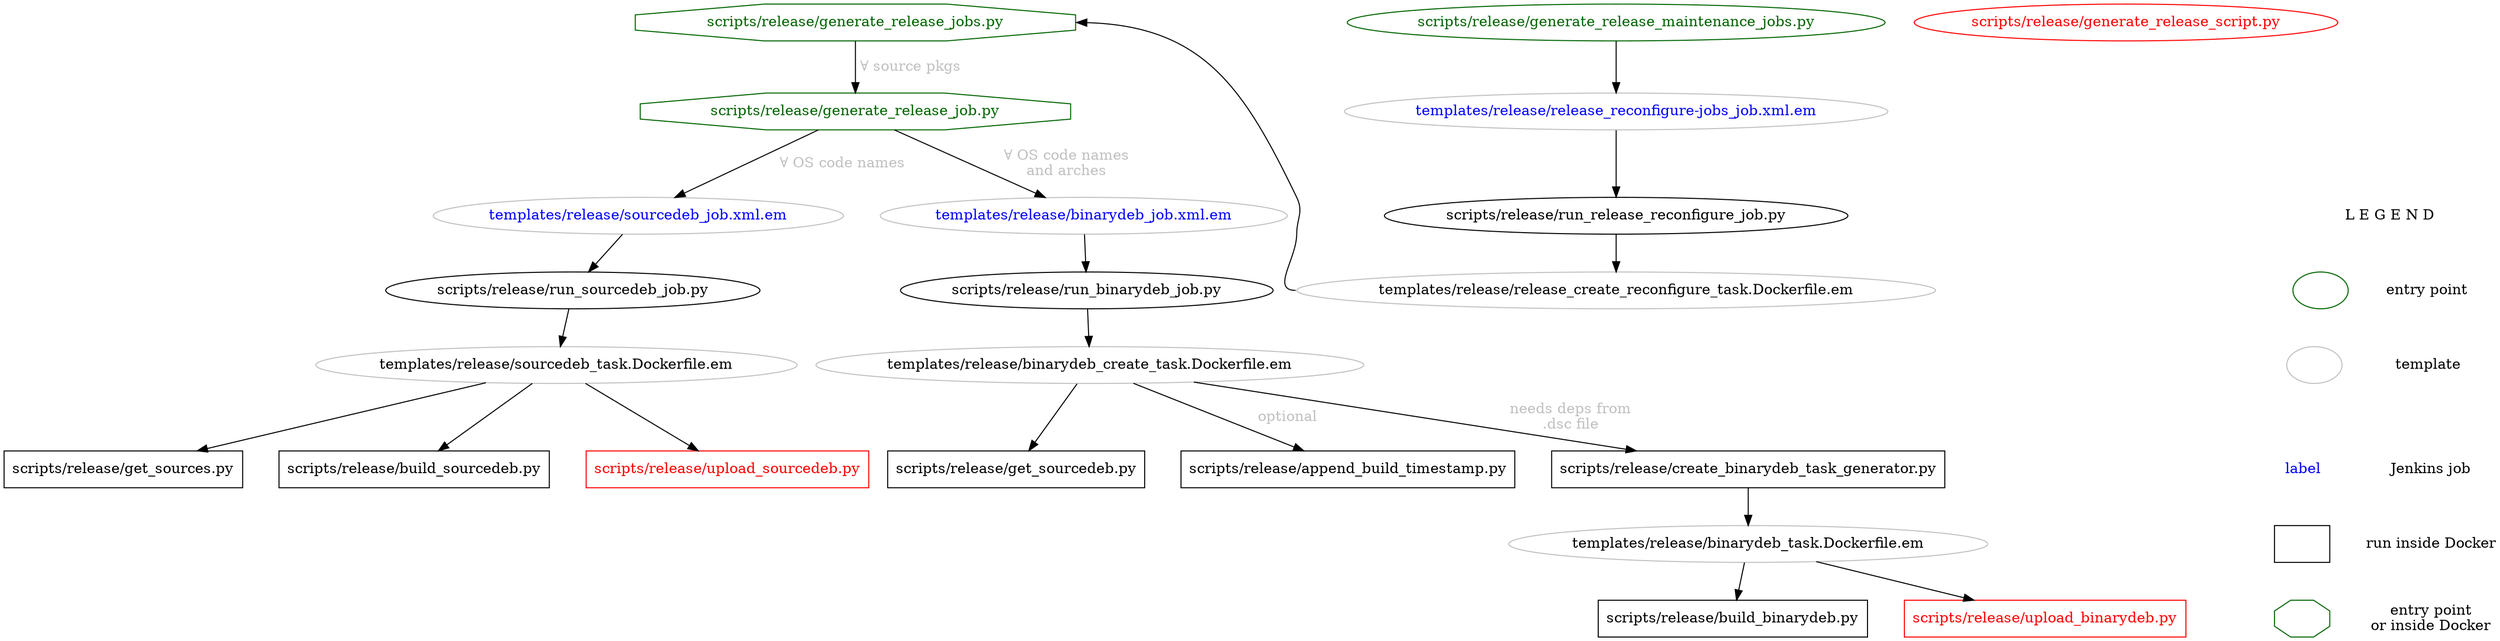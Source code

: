 digraph {
	# release scripts
	scripts__release__append_build_timestamp [label="scripts/release/append_build_timestamp.py"]
	scripts__release__build_binarydeb [label="scripts/release/build_binarydeb.py"]
	scripts__release__build_sourcedeb [label="scripts/release/build_sourcedeb.py"]
	scripts__release__create_binarydeb_task_generator [label="scripts/release/create_binarydeb_task_generator.py"]
	scripts__release__generate_release_job [label="scripts/release/generate_release_job.py"]
	scripts__release__generate_release_jobs [label="scripts/release/generate_release_jobs.py"]
	scripts__release__generate_release_maintenance_jobs [label="scripts/release/generate_release_maintenance_jobs.py"]
	scripts__release__generate_release_script [label="scripts/release/generate_release_script.py"]
	scripts__release__get_sourcedeb [label="scripts/release/get_sourcedeb.py"]
	scripts__release__get_sources [label="scripts/release/get_sources.py"]
	scripts__release__run_binarydeb_job [label="scripts/release/run_binarydeb_job.py"]
	scripts__release__run_release_reconfigure_job [label="scripts/release/run_release_reconfigure_job.py"]
	scripts__release__run_sourcedeb_job [label="scripts/release/run_sourcedeb_job.py"]
	scripts__release__upload_binarydeb [label="scripts/release/upload_binarydeb.py"]
	scripts__release__upload_sourcedeb [label="scripts/release/upload_sourcedeb.py"]

	# release templates
	templates__release__binarydeb_create_task__Dockerfile [label="templates/release/binarydeb_create_task.Dockerfile.em"]
	templates__release__binarydeb_job__xml [label="templates/release/binarydeb_job.xml.em"]
	templates__release__binarydeb_task__Dockerfile [label="templates/release/binarydeb_task.Dockerfile.em"]
	templates__release__release_create_reconfigure_task__Dockerfile [label="templates/release/release_create_reconfigure_task.Dockerfile.em"]
	templates__release__release_reconfigure_jobs_job__xml [label="templates/release/release_reconfigure-jobs_job.xml.em"]
	templates__release__sourcedeb_job__xml [label="templates/release/sourcedeb_job.xml.em"]
	templates__release__sourcedeb_task__Dockerfile [label="templates/release/sourcedeb_task.Dockerfile.em"]

	# templates
	templates__release__binarydeb_create_task__Dockerfile,
	templates__release__binarydeb_job__xml,
	templates__release__binarydeb_task__Dockerfile,
	templates__release__release_create_reconfigure_task__Dockerfile,
	templates__release__release_reconfigure_jobs_job__xml,
	templates__release__sourcedeb_job__xml,
	templates__release__sourcedeb_task__Dockerfile
		[color="gray"]

	# run in Docker container
	scripts__release__append_build_timestamp,
	scripts__release__build_binarydeb,
	scripts__release__build_sourcedeb,
	scripts__release__create_binarydeb_task_generator,
	scripts__release__get_sourcedeb,
	scripts__release__get_sources,
	scripts__release__upload_binarydeb,
	scripts__release__upload_sourcedeb
		[shape="box"]
	scripts__release__generate_release_job,
	scripts__release__generate_release_jobs
		[shape="octagon"]

	# Jenkins job templates
	templates__release__binarydeb_job__xml,
	templates__release__release_reconfigure_jobs_job__xml,
	templates__release__sourcedeb_job__xml
		[fontcolor="blue"]

	# entry points
	scripts__release__generate_release_job,
	scripts__release__generate_release_jobs,
	scripts__release__generate_release_maintenance_jobs,
	scripts__release__generate_release_script
		[color="darkgreen", fontcolor="darkgreen"]

	# TODO
	scripts__release__generate_release_script,
	scripts__release__upload_binarydeb,
	scripts__release__upload_sourcedeb
		[color="red", fontcolor="red"]

	# call graph
	scripts__release__generate_release_maintenance_jobs -> templates__release__release_reconfigure_jobs_job__xml [weight="2"]
	templates__release__release_reconfigure_jobs_job__xml -> scripts__release__run_release_reconfigure_job [weight="2"]
	scripts__release__run_release_reconfigure_job -> templates__release__release_create_reconfigure_task__Dockerfile [weight="2"]
	templates__release__release_create_reconfigure_task__Dockerfile:w -> scripts__release__generate_release_jobs:e [constraint=false]

	scripts__release__generate_release_jobs -> scripts__release__generate_release_job [fontcolor="gray", label=" &forall; source pkgs", weight="2"]
	scripts__release__generate_release_job -> templates__release__sourcedeb_job__xml [fontcolor="gray", label="&forall; OS code names", weight="2"]
	scripts__release__generate_release_job -> templates__release__binarydeb_job__xml [fontcolor="gray", label="&forall; OS code names\nand arches", weight="2"]
	{
		rank = same
		templates__release__sourcedeb_job__xml -> templates__release__binarydeb_job__xml [style = invis]
	}

	# sourcedeb branch
	templates__release__sourcedeb_job__xml -> scripts__release__run_sourcedeb_job [weight="2"]
	scripts__release__run_sourcedeb_job -> templates__release__sourcedeb_task__Dockerfile [weight="2"]
	templates__release__sourcedeb_task__Dockerfile -> scripts__release__get_sources
	templates__release__sourcedeb_task__Dockerfile -> scripts__release__build_sourcedeb
	templates__release__sourcedeb_task__Dockerfile -> scripts__release__upload_sourcedeb
	{
		rank = same
		scripts__release__get_sources -> scripts__release__build_sourcedeb -> scripts__release__upload_sourcedeb [style = invis]
	}

	# binarydeb branch
	templates__release__binarydeb_job__xml -> scripts__release__run_binarydeb_job [weight="2"]
	scripts__release__run_binarydeb_job -> templates__release__binarydeb_create_task__Dockerfile [weight="2"]
	templates__release__binarydeb_create_task__Dockerfile -> scripts__release__get_sourcedeb
	templates__release__binarydeb_create_task__Dockerfile -> scripts__release__append_build_timestamp [fontcolor="gray", label="optional"]
	templates__release__binarydeb_create_task__Dockerfile -> scripts__release__create_binarydeb_task_generator [fontcolor="gray", label="needs deps from\n.dsc file"]
	{
		rank = same
		scripts__release__get_sourcedeb -> scripts__release__append_build_timestamp -> scripts__release__create_binarydeb_task_generator [style = invis]
	}
	scripts__release__create_binarydeb_task_generator -> templates__release__binarydeb_task__Dockerfile [weight="2"]
	templates__release__binarydeb_task__Dockerfile -> scripts__release__build_binarydeb
	templates__release__binarydeb_task__Dockerfile -> scripts__release__upload_binarydeb
	{
		rank = same
		scripts__release__build_binarydeb -> scripts__release__upload_binarydeb [style = invis]
	}

	subgraph legend_subgraph {
		label="Legend"
		node [margin="0", shape="none"]
		legend_anchor [height="0", label="L E G E N D"]

		edge [style="invis"]
		spacer1 [label=""]
		spacer2 [label=""]
		spacer1 -> spacer2 -> legend_anchor

		k1 [color="darkgreen", label="", shape="ellipse"]
		v1 [label="entry point"]
		legend_anchor -> k1
		legend_anchor -> v1

		k2 [color="gray", label="", shape="ellipse"]
		v2 [label="template"]
		k1 -> k2
		v1 -> v2

		k3 [fontcolor="blue", label="label", shape=none]
		v3 [label="Jenkins job"]
		k2 -> k3
		v2 -> v3

		k4 [label="", shape="box"]
		v4 [label="run inside Docker"]
		k3 -> k4
		v3 -> v4

		k5 [color="darkgreen", label="", shape="octagon"]
		v5 [label="entry point\nor inside Docker"]
		k4 -> k5
		v4 -> v5

		edge [constraint=false]
		k1 -> v1
		k2 -> v2
		k3 -> v3
		k4 -> v4
	}
}
